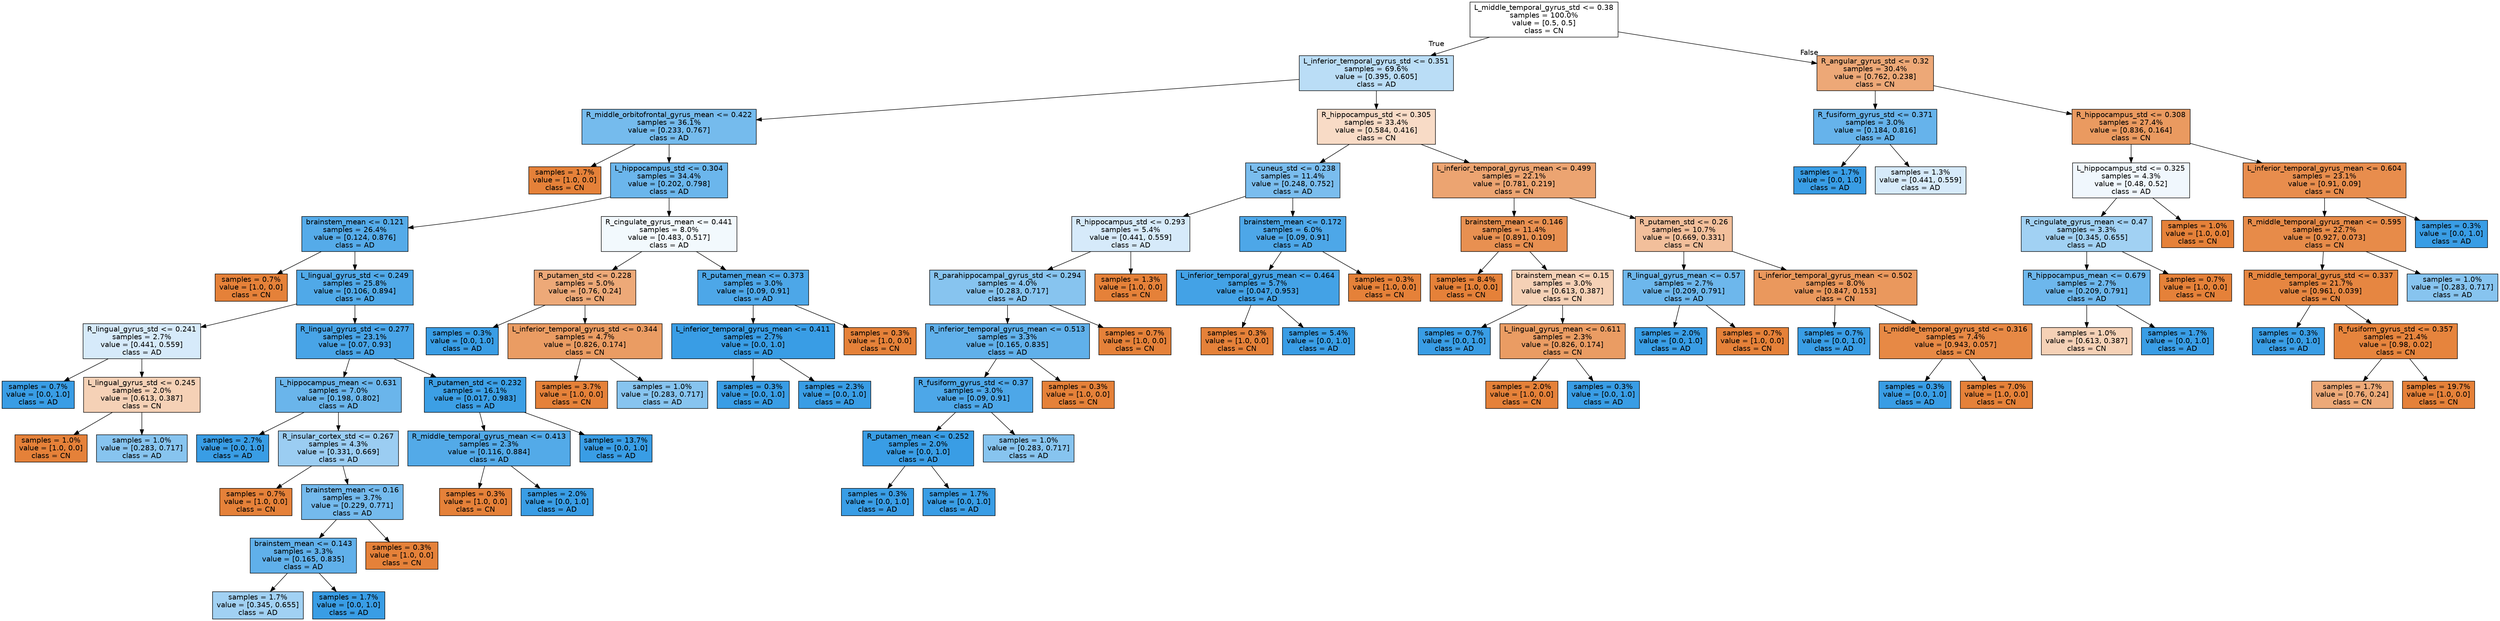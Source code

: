 digraph Tree {
node [shape=box, style="filled", color="black", fontname="helvetica"] ;
edge [fontname="helvetica"] ;
0 [label="L_middle_temporal_gyrus_std <= 0.38\nsamples = 100.0%\nvalue = [0.5, 0.5]\nclass = CN", fillcolor="#ffffff"] ;
1 [label="L_inferior_temporal_gyrus_std <= 0.351\nsamples = 69.6%\nvalue = [0.395, 0.605]\nclass = AD", fillcolor="#baddf6"] ;
0 -> 1 [labeldistance=2.5, labelangle=45, headlabel="True"] ;
2 [label="R_middle_orbitofrontal_gyrus_mean <= 0.422\nsamples = 36.1%\nvalue = [0.233, 0.767]\nclass = AD", fillcolor="#75bbed"] ;
1 -> 2 ;
3 [label="samples = 1.7%\nvalue = [1.0, 0.0]\nclass = CN", fillcolor="#e58139"] ;
2 -> 3 ;
4 [label="L_hippocampus_std <= 0.304\nsamples = 34.4%\nvalue = [0.202, 0.798]\nclass = AD", fillcolor="#6bb6ec"] ;
2 -> 4 ;
5 [label="brainstem_mean <= 0.121\nsamples = 26.4%\nvalue = [0.124, 0.876]\nclass = AD", fillcolor="#55abe9"] ;
4 -> 5 ;
6 [label="samples = 0.7%\nvalue = [1.0, 0.0]\nclass = CN", fillcolor="#e58139"] ;
5 -> 6 ;
7 [label="L_lingual_gyrus_std <= 0.249\nsamples = 25.8%\nvalue = [0.106, 0.894]\nclass = AD", fillcolor="#50a9e8"] ;
5 -> 7 ;
8 [label="R_lingual_gyrus_std <= 0.241\nsamples = 2.7%\nvalue = [0.441, 0.559]\nclass = AD", fillcolor="#d6eafa"] ;
7 -> 8 ;
9 [label="samples = 0.7%\nvalue = [0.0, 1.0]\nclass = AD", fillcolor="#399de5"] ;
8 -> 9 ;
10 [label="L_lingual_gyrus_std <= 0.245\nsamples = 2.0%\nvalue = [0.613, 0.387]\nclass = CN", fillcolor="#f5d1b6"] ;
8 -> 10 ;
11 [label="samples = 1.0%\nvalue = [1.0, 0.0]\nclass = CN", fillcolor="#e58139"] ;
10 -> 11 ;
12 [label="samples = 1.0%\nvalue = [0.283, 0.717]\nclass = AD", fillcolor="#87c4ef"] ;
10 -> 12 ;
13 [label="R_lingual_gyrus_std <= 0.277\nsamples = 23.1%\nvalue = [0.07, 0.93]\nclass = AD", fillcolor="#48a4e7"] ;
7 -> 13 ;
14 [label="L_hippocampus_mean <= 0.631\nsamples = 7.0%\nvalue = [0.198, 0.802]\nclass = AD", fillcolor="#6ab5eb"] ;
13 -> 14 ;
15 [label="samples = 2.7%\nvalue = [0.0, 1.0]\nclass = AD", fillcolor="#399de5"] ;
14 -> 15 ;
16 [label="R_insular_cortex_std <= 0.267\nsamples = 4.3%\nvalue = [0.331, 0.669]\nclass = AD", fillcolor="#9bcdf2"] ;
14 -> 16 ;
17 [label="samples = 0.7%\nvalue = [1.0, 0.0]\nclass = CN", fillcolor="#e58139"] ;
16 -> 17 ;
18 [label="brainstem_mean <= 0.16\nsamples = 3.7%\nvalue = [0.229, 0.771]\nclass = AD", fillcolor="#74baed"] ;
16 -> 18 ;
19 [label="brainstem_mean <= 0.143\nsamples = 3.3%\nvalue = [0.165, 0.835]\nclass = AD", fillcolor="#60b0ea"] ;
18 -> 19 ;
20 [label="samples = 1.7%\nvalue = [0.345, 0.655]\nclass = AD", fillcolor="#a1d1f3"] ;
19 -> 20 ;
21 [label="samples = 1.7%\nvalue = [0.0, 1.0]\nclass = AD", fillcolor="#399de5"] ;
19 -> 21 ;
22 [label="samples = 0.3%\nvalue = [1.0, 0.0]\nclass = CN", fillcolor="#e58139"] ;
18 -> 22 ;
23 [label="R_putamen_std <= 0.232\nsamples = 16.1%\nvalue = [0.017, 0.983]\nclass = AD", fillcolor="#3c9fe5"] ;
13 -> 23 ;
24 [label="R_middle_temporal_gyrus_mean <= 0.413\nsamples = 2.3%\nvalue = [0.116, 0.884]\nclass = AD", fillcolor="#53aae8"] ;
23 -> 24 ;
25 [label="samples = 0.3%\nvalue = [1.0, 0.0]\nclass = CN", fillcolor="#e58139"] ;
24 -> 25 ;
26 [label="samples = 2.0%\nvalue = [0.0, 1.0]\nclass = AD", fillcolor="#399de5"] ;
24 -> 26 ;
27 [label="samples = 13.7%\nvalue = [0.0, 1.0]\nclass = AD", fillcolor="#399de5"] ;
23 -> 27 ;
28 [label="R_cingulate_gyrus_mean <= 0.441\nsamples = 8.0%\nvalue = [0.483, 0.517]\nclass = AD", fillcolor="#f2f9fd"] ;
4 -> 28 ;
29 [label="R_putamen_std <= 0.228\nsamples = 5.0%\nvalue = [0.76, 0.24]\nclass = CN", fillcolor="#eda978"] ;
28 -> 29 ;
30 [label="samples = 0.3%\nvalue = [0.0, 1.0]\nclass = AD", fillcolor="#399de5"] ;
29 -> 30 ;
31 [label="L_inferior_temporal_gyrus_std <= 0.344\nsamples = 4.7%\nvalue = [0.826, 0.174]\nclass = CN", fillcolor="#ea9c63"] ;
29 -> 31 ;
32 [label="samples = 3.7%\nvalue = [1.0, 0.0]\nclass = CN", fillcolor="#e58139"] ;
31 -> 32 ;
33 [label="samples = 1.0%\nvalue = [0.283, 0.717]\nclass = AD", fillcolor="#87c4ef"] ;
31 -> 33 ;
34 [label="R_putamen_mean <= 0.373\nsamples = 3.0%\nvalue = [0.09, 0.91]\nclass = AD", fillcolor="#4da7e8"] ;
28 -> 34 ;
35 [label="L_inferior_temporal_gyrus_mean <= 0.411\nsamples = 2.7%\nvalue = [0.0, 1.0]\nclass = AD", fillcolor="#399de5"] ;
34 -> 35 ;
36 [label="samples = 0.3%\nvalue = [0.0, 1.0]\nclass = AD", fillcolor="#399de5"] ;
35 -> 36 ;
37 [label="samples = 2.3%\nvalue = [0.0, 1.0]\nclass = AD", fillcolor="#399de5"] ;
35 -> 37 ;
38 [label="samples = 0.3%\nvalue = [1.0, 0.0]\nclass = CN", fillcolor="#e58139"] ;
34 -> 38 ;
39 [label="R_hippocampus_std <= 0.305\nsamples = 33.4%\nvalue = [0.584, 0.416]\nclass = CN", fillcolor="#f8dbc6"] ;
1 -> 39 ;
40 [label="L_cuneus_std <= 0.238\nsamples = 11.4%\nvalue = [0.248, 0.752]\nclass = AD", fillcolor="#7abdee"] ;
39 -> 40 ;
41 [label="R_hippocampus_std <= 0.293\nsamples = 5.4%\nvalue = [0.441, 0.559]\nclass = AD", fillcolor="#d6eafa"] ;
40 -> 41 ;
42 [label="R_parahippocampal_gyrus_std <= 0.294\nsamples = 4.0%\nvalue = [0.283, 0.717]\nclass = AD", fillcolor="#87c4ef"] ;
41 -> 42 ;
43 [label="R_inferior_temporal_gyrus_mean <= 0.513\nsamples = 3.3%\nvalue = [0.165, 0.835]\nclass = AD", fillcolor="#60b0ea"] ;
42 -> 43 ;
44 [label="R_fusiform_gyrus_std <= 0.37\nsamples = 3.0%\nvalue = [0.09, 0.91]\nclass = AD", fillcolor="#4da7e8"] ;
43 -> 44 ;
45 [label="R_putamen_mean <= 0.252\nsamples = 2.0%\nvalue = [0.0, 1.0]\nclass = AD", fillcolor="#399de5"] ;
44 -> 45 ;
46 [label="samples = 0.3%\nvalue = [0.0, 1.0]\nclass = AD", fillcolor="#399de5"] ;
45 -> 46 ;
47 [label="samples = 1.7%\nvalue = [0.0, 1.0]\nclass = AD", fillcolor="#399de5"] ;
45 -> 47 ;
48 [label="samples = 1.0%\nvalue = [0.283, 0.717]\nclass = AD", fillcolor="#87c4ef"] ;
44 -> 48 ;
49 [label="samples = 0.3%\nvalue = [1.0, 0.0]\nclass = CN", fillcolor="#e58139"] ;
43 -> 49 ;
50 [label="samples = 0.7%\nvalue = [1.0, 0.0]\nclass = CN", fillcolor="#e58139"] ;
42 -> 50 ;
51 [label="samples = 1.3%\nvalue = [1.0, 0.0]\nclass = CN", fillcolor="#e58139"] ;
41 -> 51 ;
52 [label="brainstem_mean <= 0.172\nsamples = 6.0%\nvalue = [0.09, 0.91]\nclass = AD", fillcolor="#4da7e8"] ;
40 -> 52 ;
53 [label="L_inferior_temporal_gyrus_mean <= 0.464\nsamples = 5.7%\nvalue = [0.047, 0.953]\nclass = AD", fillcolor="#43a2e6"] ;
52 -> 53 ;
54 [label="samples = 0.3%\nvalue = [1.0, 0.0]\nclass = CN", fillcolor="#e58139"] ;
53 -> 54 ;
55 [label="samples = 5.4%\nvalue = [0.0, 1.0]\nclass = AD", fillcolor="#399de5"] ;
53 -> 55 ;
56 [label="samples = 0.3%\nvalue = [1.0, 0.0]\nclass = CN", fillcolor="#e58139"] ;
52 -> 56 ;
57 [label="L_inferior_temporal_gyrus_mean <= 0.499\nsamples = 22.1%\nvalue = [0.781, 0.219]\nclass = CN", fillcolor="#eca471"] ;
39 -> 57 ;
58 [label="brainstem_mean <= 0.146\nsamples = 11.4%\nvalue = [0.891, 0.109]\nclass = CN", fillcolor="#e89051"] ;
57 -> 58 ;
59 [label="samples = 8.4%\nvalue = [1.0, 0.0]\nclass = CN", fillcolor="#e58139"] ;
58 -> 59 ;
60 [label="brainstem_mean <= 0.15\nsamples = 3.0%\nvalue = [0.613, 0.387]\nclass = CN", fillcolor="#f5d1b6"] ;
58 -> 60 ;
61 [label="samples = 0.7%\nvalue = [0.0, 1.0]\nclass = AD", fillcolor="#399de5"] ;
60 -> 61 ;
62 [label="L_lingual_gyrus_mean <= 0.611\nsamples = 2.3%\nvalue = [0.826, 0.174]\nclass = CN", fillcolor="#ea9c63"] ;
60 -> 62 ;
63 [label="samples = 2.0%\nvalue = [1.0, 0.0]\nclass = CN", fillcolor="#e58139"] ;
62 -> 63 ;
64 [label="samples = 0.3%\nvalue = [0.0, 1.0]\nclass = AD", fillcolor="#399de5"] ;
62 -> 64 ;
65 [label="R_putamen_std <= 0.26\nsamples = 10.7%\nvalue = [0.669, 0.331]\nclass = CN", fillcolor="#f2bf9b"] ;
57 -> 65 ;
66 [label="R_lingual_gyrus_mean <= 0.57\nsamples = 2.7%\nvalue = [0.209, 0.791]\nclass = AD", fillcolor="#6db7ec"] ;
65 -> 66 ;
67 [label="samples = 2.0%\nvalue = [0.0, 1.0]\nclass = AD", fillcolor="#399de5"] ;
66 -> 67 ;
68 [label="samples = 0.7%\nvalue = [1.0, 0.0]\nclass = CN", fillcolor="#e58139"] ;
66 -> 68 ;
69 [label="L_inferior_temporal_gyrus_mean <= 0.502\nsamples = 8.0%\nvalue = [0.847, 0.153]\nclass = CN", fillcolor="#ea985d"] ;
65 -> 69 ;
70 [label="samples = 0.7%\nvalue = [0.0, 1.0]\nclass = AD", fillcolor="#399de5"] ;
69 -> 70 ;
71 [label="L_middle_temporal_gyrus_std <= 0.316\nsamples = 7.4%\nvalue = [0.943, 0.057]\nclass = CN", fillcolor="#e78945"] ;
69 -> 71 ;
72 [label="samples = 0.3%\nvalue = [0.0, 1.0]\nclass = AD", fillcolor="#399de5"] ;
71 -> 72 ;
73 [label="samples = 7.0%\nvalue = [1.0, 0.0]\nclass = CN", fillcolor="#e58139"] ;
71 -> 73 ;
74 [label="R_angular_gyrus_std <= 0.32\nsamples = 30.4%\nvalue = [0.762, 0.238]\nclass = CN", fillcolor="#eda877"] ;
0 -> 74 [labeldistance=2.5, labelangle=-45, headlabel="False"] ;
75 [label="R_fusiform_gyrus_std <= 0.371\nsamples = 3.0%\nvalue = [0.184, 0.816]\nclass = AD", fillcolor="#66b3eb"] ;
74 -> 75 ;
76 [label="samples = 1.7%\nvalue = [0.0, 1.0]\nclass = AD", fillcolor="#399de5"] ;
75 -> 76 ;
77 [label="samples = 1.3%\nvalue = [0.441, 0.559]\nclass = AD", fillcolor="#d6eafa"] ;
75 -> 77 ;
78 [label="R_hippocampus_std <= 0.308\nsamples = 27.4%\nvalue = [0.836, 0.164]\nclass = CN", fillcolor="#ea9a60"] ;
74 -> 78 ;
79 [label="L_hippocampus_std <= 0.325\nsamples = 4.3%\nvalue = [0.48, 0.52]\nclass = AD", fillcolor="#f0f7fd"] ;
78 -> 79 ;
80 [label="R_cingulate_gyrus_mean <= 0.47\nsamples = 3.3%\nvalue = [0.345, 0.655]\nclass = AD", fillcolor="#a1d1f3"] ;
79 -> 80 ;
81 [label="R_hippocampus_mean <= 0.679\nsamples = 2.7%\nvalue = [0.209, 0.791]\nclass = AD", fillcolor="#6db7ec"] ;
80 -> 81 ;
82 [label="samples = 1.0%\nvalue = [0.613, 0.387]\nclass = CN", fillcolor="#f5d1b6"] ;
81 -> 82 ;
83 [label="samples = 1.7%\nvalue = [0.0, 1.0]\nclass = AD", fillcolor="#399de5"] ;
81 -> 83 ;
84 [label="samples = 0.7%\nvalue = [1.0, 0.0]\nclass = CN", fillcolor="#e58139"] ;
80 -> 84 ;
85 [label="samples = 1.0%\nvalue = [1.0, 0.0]\nclass = CN", fillcolor="#e58139"] ;
79 -> 85 ;
86 [label="L_inferior_temporal_gyrus_mean <= 0.604\nsamples = 23.1%\nvalue = [0.91, 0.09]\nclass = CN", fillcolor="#e88d4d"] ;
78 -> 86 ;
87 [label="R_middle_temporal_gyrus_mean <= 0.595\nsamples = 22.7%\nvalue = [0.927, 0.073]\nclass = CN", fillcolor="#e78b49"] ;
86 -> 87 ;
88 [label="R_middle_temporal_gyrus_std <= 0.337\nsamples = 21.7%\nvalue = [0.961, 0.039]\nclass = CN", fillcolor="#e68641"] ;
87 -> 88 ;
89 [label="samples = 0.3%\nvalue = [0.0, 1.0]\nclass = AD", fillcolor="#399de5"] ;
88 -> 89 ;
90 [label="R_fusiform_gyrus_std <= 0.357\nsamples = 21.4%\nvalue = [0.98, 0.02]\nclass = CN", fillcolor="#e6843d"] ;
88 -> 90 ;
91 [label="samples = 1.7%\nvalue = [0.76, 0.24]\nclass = CN", fillcolor="#eda978"] ;
90 -> 91 ;
92 [label="samples = 19.7%\nvalue = [1.0, 0.0]\nclass = CN", fillcolor="#e58139"] ;
90 -> 92 ;
93 [label="samples = 1.0%\nvalue = [0.283, 0.717]\nclass = AD", fillcolor="#87c4ef"] ;
87 -> 93 ;
94 [label="samples = 0.3%\nvalue = [0.0, 1.0]\nclass = AD", fillcolor="#399de5"] ;
86 -> 94 ;
}
